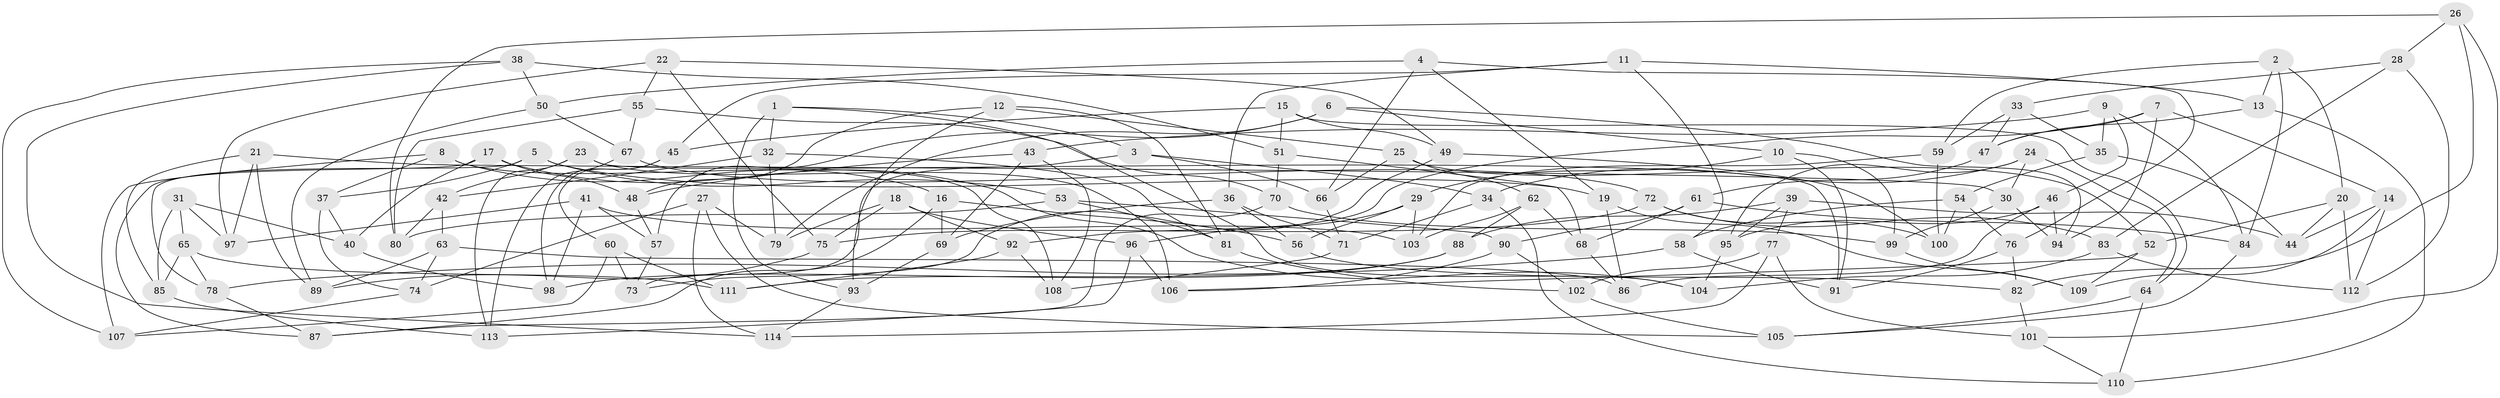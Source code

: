 // coarse degree distribution, {4: 0.6140350877192983, 7: 0.03508771929824561, 12: 0.03508771929824561, 5: 0.07017543859649122, 11: 0.03508771929824561, 9: 0.017543859649122806, 10: 0.08771929824561403, 3: 0.05263157894736842, 8: 0.05263157894736842}
// Generated by graph-tools (version 1.1) at 2025/53/03/04/25 22:53:48]
// undirected, 114 vertices, 228 edges
graph export_dot {
  node [color=gray90,style=filled];
  1;
  2;
  3;
  4;
  5;
  6;
  7;
  8;
  9;
  10;
  11;
  12;
  13;
  14;
  15;
  16;
  17;
  18;
  19;
  20;
  21;
  22;
  23;
  24;
  25;
  26;
  27;
  28;
  29;
  30;
  31;
  32;
  33;
  34;
  35;
  36;
  37;
  38;
  39;
  40;
  41;
  42;
  43;
  44;
  45;
  46;
  47;
  48;
  49;
  50;
  51;
  52;
  53;
  54;
  55;
  56;
  57;
  58;
  59;
  60;
  61;
  62;
  63;
  64;
  65;
  66;
  67;
  68;
  69;
  70;
  71;
  72;
  73;
  74;
  75;
  76;
  77;
  78;
  79;
  80;
  81;
  82;
  83;
  84;
  85;
  86;
  87;
  88;
  89;
  90;
  91;
  92;
  93;
  94;
  95;
  96;
  97;
  98;
  99;
  100;
  101;
  102;
  103;
  104;
  105;
  106;
  107;
  108;
  109;
  110;
  111;
  112;
  113;
  114;
  1 -- 32;
  1 -- 93;
  1 -- 104;
  1 -- 3;
  2 -- 20;
  2 -- 59;
  2 -- 84;
  2 -- 13;
  3 -- 66;
  3 -- 73;
  3 -- 34;
  4 -- 50;
  4 -- 66;
  4 -- 19;
  4 -- 76;
  5 -- 37;
  5 -- 53;
  5 -- 78;
  5 -- 19;
  6 -- 10;
  6 -- 94;
  6 -- 79;
  6 -- 57;
  7 -- 92;
  7 -- 14;
  7 -- 47;
  7 -- 94;
  8 -- 107;
  8 -- 16;
  8 -- 108;
  8 -- 37;
  9 -- 35;
  9 -- 43;
  9 -- 84;
  9 -- 46;
  10 -- 99;
  10 -- 29;
  10 -- 91;
  11 -- 36;
  11 -- 13;
  11 -- 45;
  11 -- 58;
  12 -- 48;
  12 -- 25;
  12 -- 93;
  12 -- 81;
  13 -- 47;
  13 -- 110;
  14 -- 112;
  14 -- 109;
  14 -- 44;
  15 -- 64;
  15 -- 49;
  15 -- 45;
  15 -- 51;
  16 -- 56;
  16 -- 69;
  16 -- 87;
  17 -- 48;
  17 -- 40;
  17 -- 87;
  17 -- 104;
  18 -- 92;
  18 -- 96;
  18 -- 79;
  18 -- 75;
  19 -- 86;
  19 -- 109;
  20 -- 112;
  20 -- 44;
  20 -- 52;
  21 -- 97;
  21 -- 89;
  21 -- 30;
  21 -- 85;
  22 -- 49;
  22 -- 55;
  22 -- 75;
  22 -- 97;
  23 -- 113;
  23 -- 106;
  23 -- 42;
  23 -- 91;
  24 -- 95;
  24 -- 64;
  24 -- 34;
  24 -- 30;
  25 -- 66;
  25 -- 52;
  25 -- 62;
  26 -- 101;
  26 -- 28;
  26 -- 80;
  26 -- 82;
  27 -- 105;
  27 -- 74;
  27 -- 114;
  27 -- 79;
  28 -- 112;
  28 -- 33;
  28 -- 83;
  29 -- 96;
  29 -- 103;
  29 -- 56;
  30 -- 99;
  30 -- 94;
  31 -- 85;
  31 -- 65;
  31 -- 97;
  31 -- 40;
  32 -- 79;
  32 -- 42;
  32 -- 81;
  33 -- 35;
  33 -- 47;
  33 -- 59;
  34 -- 110;
  34 -- 71;
  35 -- 44;
  35 -- 54;
  36 -- 71;
  36 -- 56;
  36 -- 69;
  37 -- 40;
  37 -- 74;
  38 -- 50;
  38 -- 51;
  38 -- 114;
  38 -- 107;
  39 -- 44;
  39 -- 95;
  39 -- 77;
  39 -- 88;
  40 -- 98;
  41 -- 57;
  41 -- 98;
  41 -- 103;
  41 -- 97;
  42 -- 63;
  42 -- 80;
  43 -- 69;
  43 -- 108;
  43 -- 48;
  45 -- 98;
  45 -- 60;
  46 -- 95;
  46 -- 86;
  46 -- 94;
  47 -- 61;
  48 -- 57;
  49 -- 100;
  49 -- 73;
  50 -- 67;
  50 -- 89;
  51 -- 70;
  51 -- 68;
  52 -- 109;
  52 -- 106;
  53 -- 80;
  53 -- 81;
  53 -- 90;
  54 -- 76;
  54 -- 100;
  54 -- 58;
  55 -- 67;
  55 -- 70;
  55 -- 80;
  56 -- 82;
  57 -- 73;
  58 -- 78;
  58 -- 91;
  59 -- 103;
  59 -- 100;
  60 -- 107;
  60 -- 111;
  60 -- 73;
  61 -- 84;
  61 -- 68;
  61 -- 90;
  62 -- 103;
  62 -- 68;
  62 -- 88;
  63 -- 74;
  63 -- 86;
  63 -- 89;
  64 -- 110;
  64 -- 105;
  65 -- 111;
  65 -- 78;
  65 -- 85;
  66 -- 71;
  67 -- 72;
  67 -- 113;
  68 -- 86;
  69 -- 93;
  70 -- 99;
  70 -- 87;
  71 -- 108;
  72 -- 100;
  72 -- 83;
  72 -- 75;
  74 -- 107;
  75 -- 89;
  76 -- 82;
  76 -- 91;
  77 -- 114;
  77 -- 101;
  77 -- 102;
  78 -- 87;
  81 -- 102;
  82 -- 101;
  83 -- 112;
  83 -- 104;
  84 -- 105;
  85 -- 113;
  88 -- 111;
  88 -- 98;
  90 -- 106;
  90 -- 102;
  92 -- 108;
  92 -- 111;
  93 -- 114;
  95 -- 104;
  96 -- 113;
  96 -- 106;
  99 -- 109;
  101 -- 110;
  102 -- 105;
}
